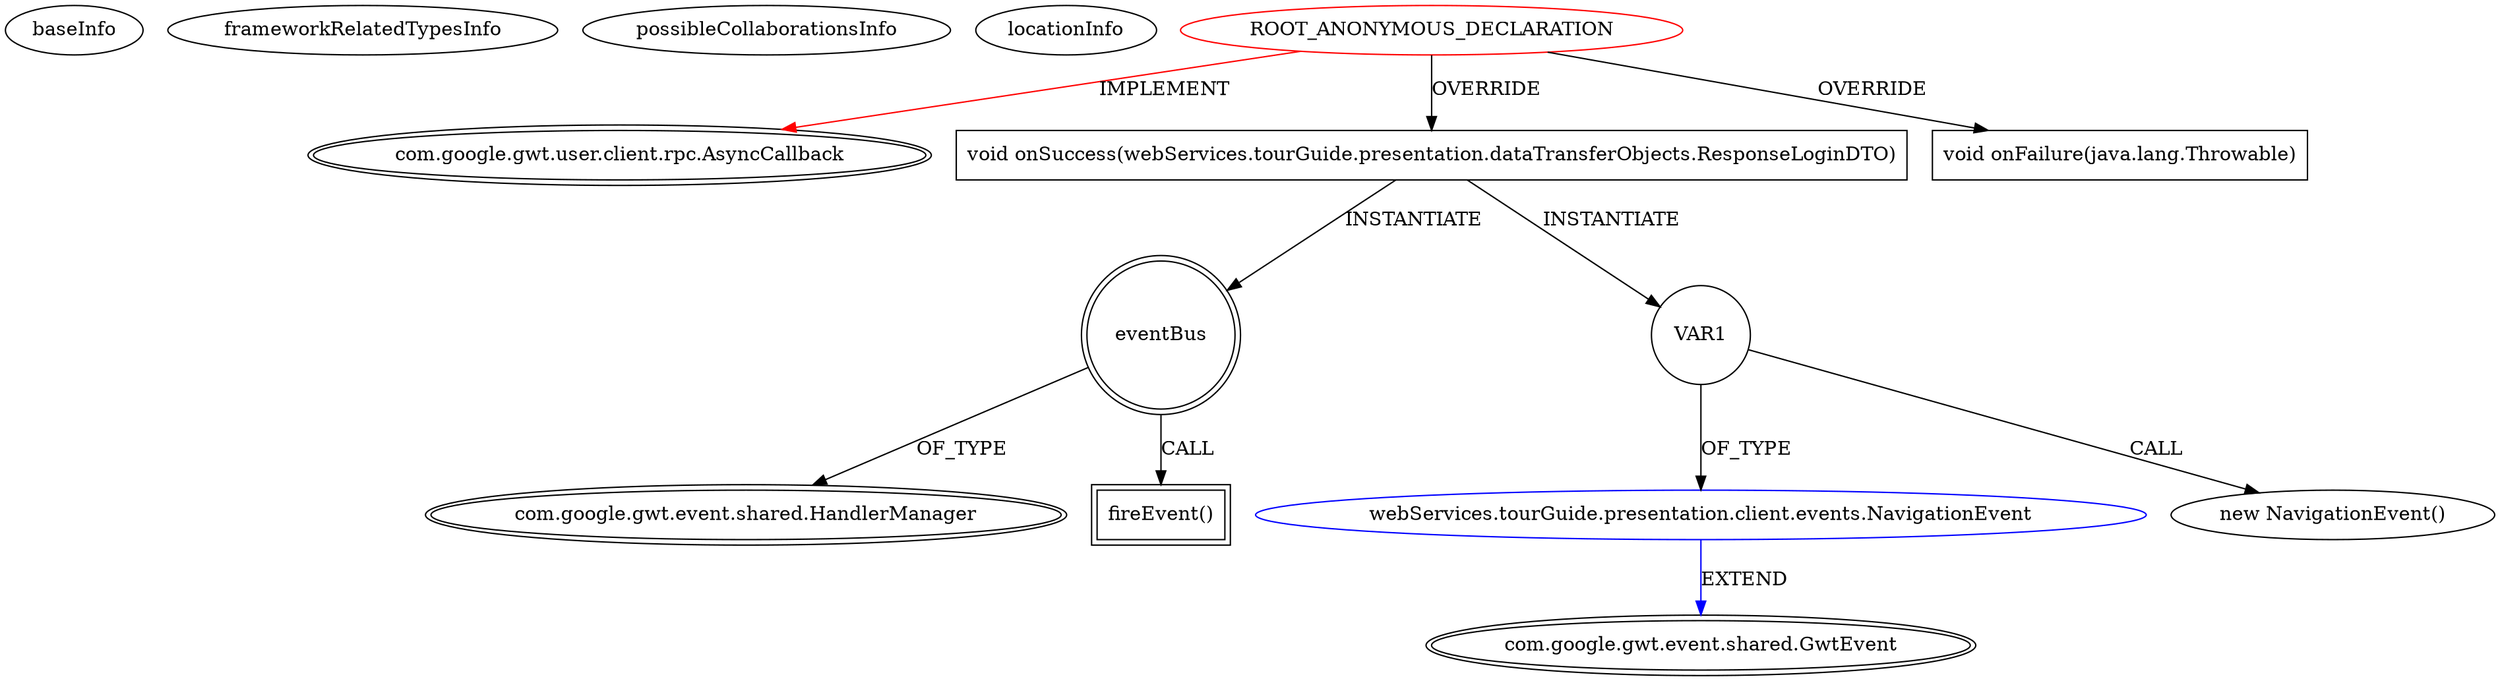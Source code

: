 digraph {
baseInfo[graphId=4683,category="extension_graph",isAnonymous=true,possibleRelation=true]
frameworkRelatedTypesInfo[0="com.google.gwt.user.client.rpc.AsyncCallback"]
possibleCollaborationsInfo[0="4683~OVERRIDING_METHOD_DECLARATION-INSTANTIATION-~com.google.gwt.user.client.rpc.AsyncCallback ~com.google.gwt.event.shared.GwtEvent ~true~false"]
locationInfo[projectName="wuiidl-webservice",filePath="/wuiidl-webservice/webservice-master/tourGuide/src/webServices/tourGuide/presentation/client/presenters/LoginPresenter.java",contextSignature="void onClick(com.google.gwt.event.dom.client.ClickEvent)",graphId="4683"]
0[label="ROOT_ANONYMOUS_DECLARATION",vertexType="ROOT_ANONYMOUS_DECLARATION",isFrameworkType=false,color=red]
1[label="com.google.gwt.user.client.rpc.AsyncCallback",vertexType="FRAMEWORK_INTERFACE_TYPE",isFrameworkType=true,peripheries=2]
2[label="void onSuccess(webServices.tourGuide.presentation.dataTransferObjects.ResponseLoginDTO)",vertexType="OVERRIDING_METHOD_DECLARATION",isFrameworkType=false,shape=box]
3[label="eventBus",vertexType="VARIABLE_EXPRESION",isFrameworkType=true,peripheries=2,shape=circle]
5[label="com.google.gwt.event.shared.HandlerManager",vertexType="FRAMEWORK_CLASS_TYPE",isFrameworkType=true,peripheries=2]
4[label="fireEvent()",vertexType="INSIDE_CALL",isFrameworkType=true,peripheries=2,shape=box]
7[label="VAR1",vertexType="VARIABLE_EXPRESION",isFrameworkType=false,shape=circle]
8[label="webServices.tourGuide.presentation.client.events.NavigationEvent",vertexType="REFERENCE_CLIENT_CLASS_DECLARATION",isFrameworkType=false,color=blue]
9[label="com.google.gwt.event.shared.GwtEvent",vertexType="FRAMEWORK_CLASS_TYPE",isFrameworkType=true,peripheries=2]
6[label="new NavigationEvent()",vertexType="CONSTRUCTOR_CALL",isFrameworkType=false]
10[label="void onFailure(java.lang.Throwable)",vertexType="OVERRIDING_METHOD_DECLARATION",isFrameworkType=false,shape=box]
0->1[label="IMPLEMENT",color=red]
0->2[label="OVERRIDE"]
2->3[label="INSTANTIATE"]
3->5[label="OF_TYPE"]
3->4[label="CALL"]
2->7[label="INSTANTIATE"]
8->9[label="EXTEND",color=blue]
7->8[label="OF_TYPE"]
7->6[label="CALL"]
0->10[label="OVERRIDE"]
}
